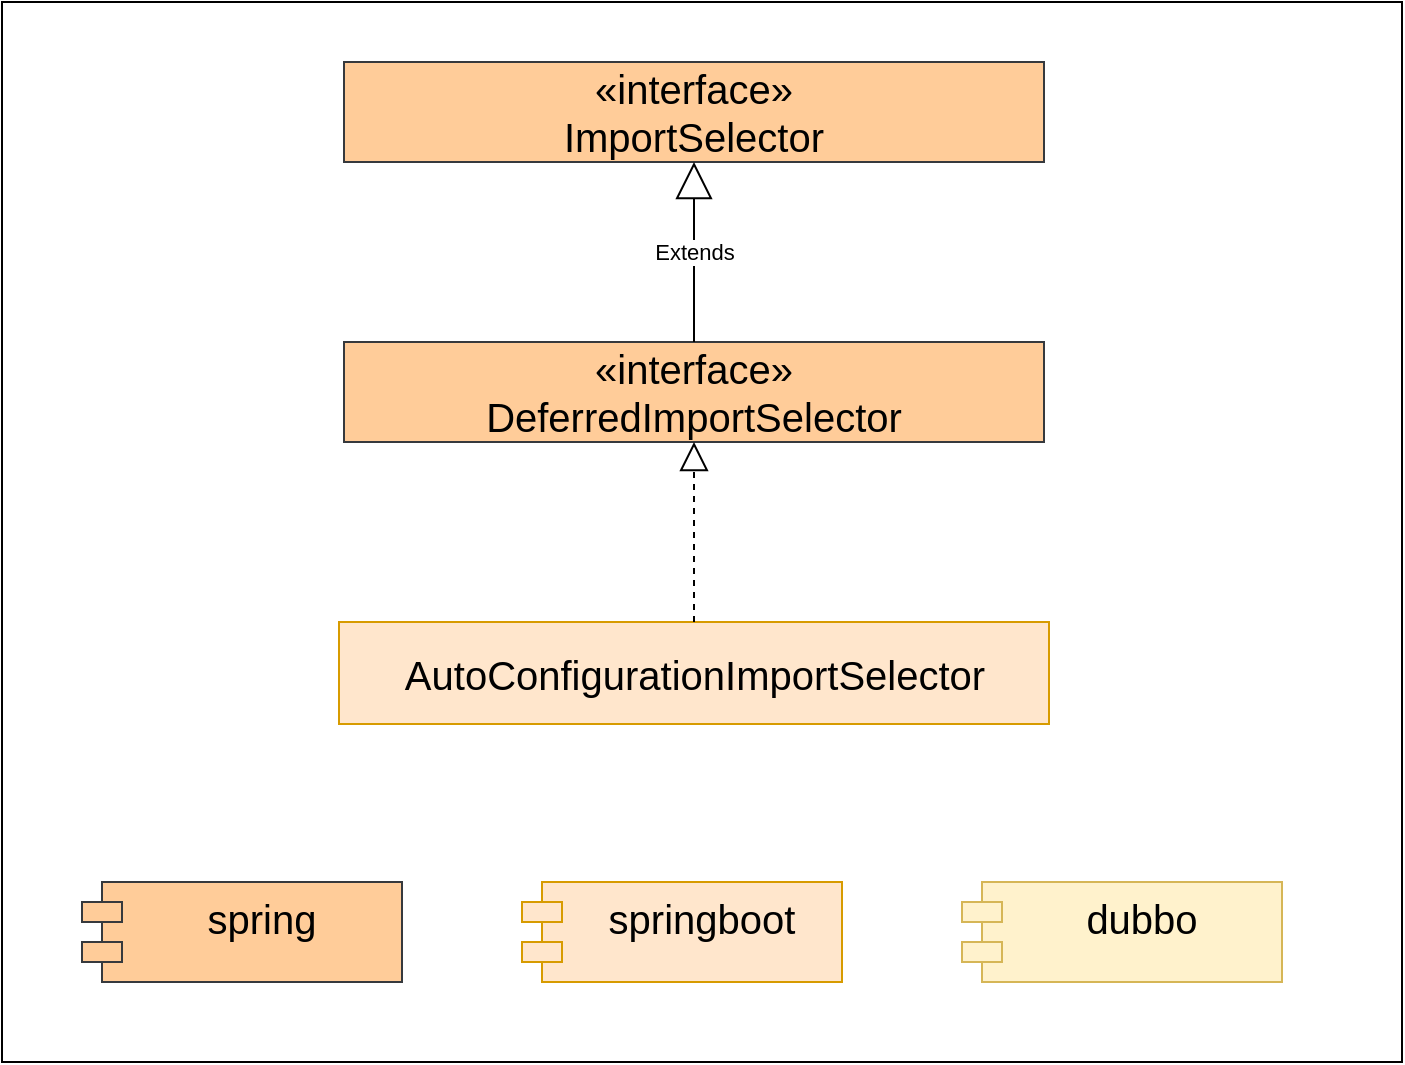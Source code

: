 <mxfile version="28.2.5">
  <diagram name="第 1 页" id="A2wYnKDMZFF023bxGnZ8">
    <mxGraphModel dx="599" dy="788" grid="1" gridSize="10" guides="1" tooltips="1" connect="1" arrows="1" fold="1" page="1" pageScale="1" pageWidth="827" pageHeight="1169" math="0" shadow="0">
      <root>
        <mxCell id="0" />
        <mxCell id="1" parent="0" />
        <mxCell id="lc5mf7nCTQjh2SExQ85K-13" value="" style="rounded=0;whiteSpace=wrap;html=1;" parent="1" vertex="1">
          <mxGeometry x="910" y="50" width="700" height="530" as="geometry" />
        </mxCell>
        <mxCell id="mEVcy1A5f8fxIJjsYzMS-37" value="dubbo&lt;div&gt;&lt;br&gt;&lt;/div&gt;" style="shape=module;align=left;spacingLeft=20;align=center;verticalAlign=top;whiteSpace=wrap;html=1;fontSize=20;fillColor=#fff2cc;strokeColor=#d6b656;" parent="1" vertex="1">
          <mxGeometry x="1390" y="490" width="160" height="50" as="geometry" />
        </mxCell>
        <mxCell id="dmNFYRCC_EVl9eXUpVEG-11" value="spring&lt;div&gt;&lt;br&gt;&lt;/div&gt;" style="shape=module;align=left;spacingLeft=20;align=center;verticalAlign=top;whiteSpace=wrap;html=1;fontSize=20;fillColor=#ffcc99;strokeColor=#36393d;" parent="1" vertex="1">
          <mxGeometry x="950" y="490" width="160" height="50" as="geometry" />
        </mxCell>
        <mxCell id="HinASl0Kt4Q7WlVEa3fy-1" value="springboot&lt;div&gt;&lt;br&gt;&lt;/div&gt;" style="shape=module;align=left;spacingLeft=20;align=center;verticalAlign=top;whiteSpace=wrap;html=1;fontSize=20;fillColor=#ffe6cc;strokeColor=#d79b00;" parent="1" vertex="1">
          <mxGeometry x="1170" y="490" width="160" height="50" as="geometry" />
        </mxCell>
        <mxCell id="DeR-ES4d_NRpQkdwP4V--2" value="«interface»&lt;br&gt;&lt;span&gt;ImportSelector&lt;/span&gt;" style="html=1;whiteSpace=wrap;fontSize=20;fillColor=#ffcc99;strokeColor=#36393d;fontStyle=0" parent="1" vertex="1">
          <mxGeometry x="1081" y="80" width="350" height="50" as="geometry" />
        </mxCell>
        <mxCell id="DeR-ES4d_NRpQkdwP4V--10" value="AutoConfigurationImportSelector" style="html=1;whiteSpace=wrap;fontSize=20;verticalAlign=middle;align=center;fontStyle=0;fillColor=#ffe6cc;strokeColor=#d79b00;" parent="1" vertex="1">
          <mxGeometry x="1078.5" y="360" width="355" height="51" as="geometry" />
        </mxCell>
        <mxCell id="wK2UhiPmWzgM6ACBO4pO-2" value="«interface»&lt;br&gt;&lt;span&gt;DeferredImportSelector&lt;/span&gt;" style="html=1;whiteSpace=wrap;fontSize=20;fillColor=#ffcc99;strokeColor=#36393d;fontStyle=0" vertex="1" parent="1">
          <mxGeometry x="1081" y="220" width="350" height="50" as="geometry" />
        </mxCell>
        <mxCell id="wK2UhiPmWzgM6ACBO4pO-3" value="Extends" style="endArrow=block;endSize=16;endFill=0;html=1;rounded=0;exitX=0.5;exitY=0;exitDx=0;exitDy=0;entryX=0.5;entryY=1;entryDx=0;entryDy=0;" edge="1" parent="1" source="wK2UhiPmWzgM6ACBO4pO-2" target="DeR-ES4d_NRpQkdwP4V--2">
          <mxGeometry width="160" relative="1" as="geometry">
            <mxPoint x="990" y="150" as="sourcePoint" />
            <mxPoint x="1150" y="150" as="targetPoint" />
          </mxGeometry>
        </mxCell>
        <mxCell id="wK2UhiPmWzgM6ACBO4pO-4" value="" style="endArrow=block;dashed=1;endFill=0;endSize=12;html=1;rounded=0;exitX=0.5;exitY=0;exitDx=0;exitDy=0;entryX=0.5;entryY=1;entryDx=0;entryDy=0;" edge="1" parent="1" source="DeR-ES4d_NRpQkdwP4V--10" target="wK2UhiPmWzgM6ACBO4pO-2">
          <mxGeometry width="160" relative="1" as="geometry">
            <mxPoint x="1410" y="160" as="sourcePoint" />
            <mxPoint x="1570" y="160" as="targetPoint" />
          </mxGeometry>
        </mxCell>
      </root>
    </mxGraphModel>
  </diagram>
</mxfile>
